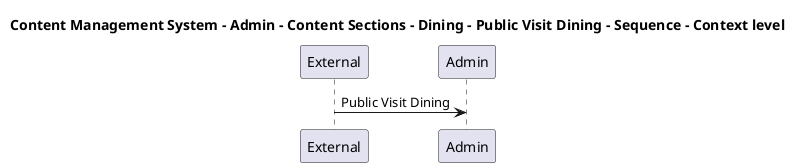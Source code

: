 @startuml

title Content Management System - Admin - Content Sections - Dining - Public Visit Dining - Sequence - Context level

participant "External" as C4InterFlow.SoftwareSystems.ExternalSystem
participant "Admin" as ContentManagementSystem.SoftwareSystems.Admin

C4InterFlow.SoftwareSystems.ExternalSystem -> ContentManagementSystem.SoftwareSystems.Admin : Public Visit Dining


@enduml
